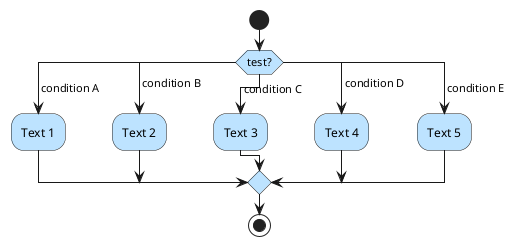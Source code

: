 @startuml links3

!pragma layout smetana
!pragma useVerticalIf on

'https://plantuml.com/activity-diagram-beta

skinparam componentBackgroundColor #BDE3FF
skinparam activityBackgroundColor #BDE3FF
skinparam ifBackgroundColor #BDE3FF
'skinparam backgroundColor #BDE3FF

start
switch (test?)
case ( condition A )
  :Text 1;
case ( condition B ) 
  :Text 2;
case ( condition C )
  :Text 3;
case ( condition D )
  :Text 4;
case ( condition E )
  :Text 5;
endswitch
stop

@enduml